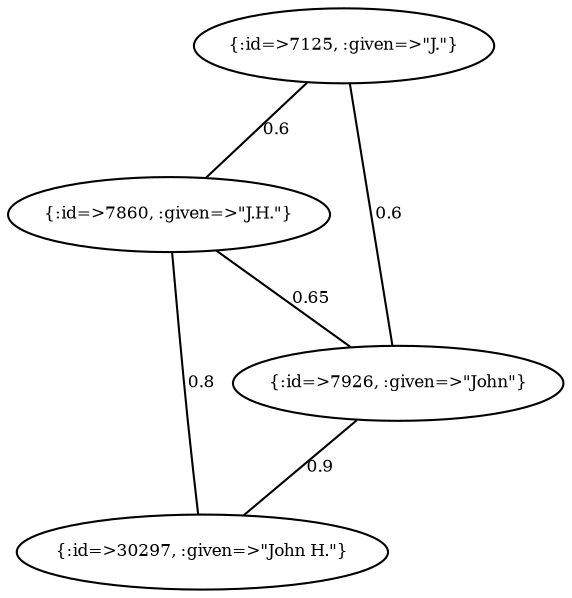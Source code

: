 graph Collector__WeightedGraph {
    "{:id=>7125, :given=>\"J.\"}" [
        fontsize = 8,
        label = "{:id=>7125, :given=>\"J.\"}"
    ]

    "{:id=>7860, :given=>\"J.H.\"}" [
        fontsize = 8,
        label = "{:id=>7860, :given=>\"J.H.\"}"
    ]

    "{:id=>7926, :given=>\"John\"}" [
        fontsize = 8,
        label = "{:id=>7926, :given=>\"John\"}"
    ]

    "{:id=>30297, :given=>\"John H.\"}" [
        fontsize = 8,
        label = "{:id=>30297, :given=>\"John H.\"}"
    ]

    "{:id=>7125, :given=>\"J.\"}" -- "{:id=>7860, :given=>\"J.H.\"}" [
        fontsize = 8,
        label = 0.6
    ]

    "{:id=>7125, :given=>\"J.\"}" -- "{:id=>7926, :given=>\"John\"}" [
        fontsize = 8,
        label = 0.6
    ]

    "{:id=>7860, :given=>\"J.H.\"}" -- "{:id=>7926, :given=>\"John\"}" [
        fontsize = 8,
        label = 0.65
    ]

    "{:id=>7860, :given=>\"J.H.\"}" -- "{:id=>30297, :given=>\"John H.\"}" [
        fontsize = 8,
        label = 0.8
    ]

    "{:id=>7926, :given=>\"John\"}" -- "{:id=>30297, :given=>\"John H.\"}" [
        fontsize = 8,
        label = 0.9
    ]
}
